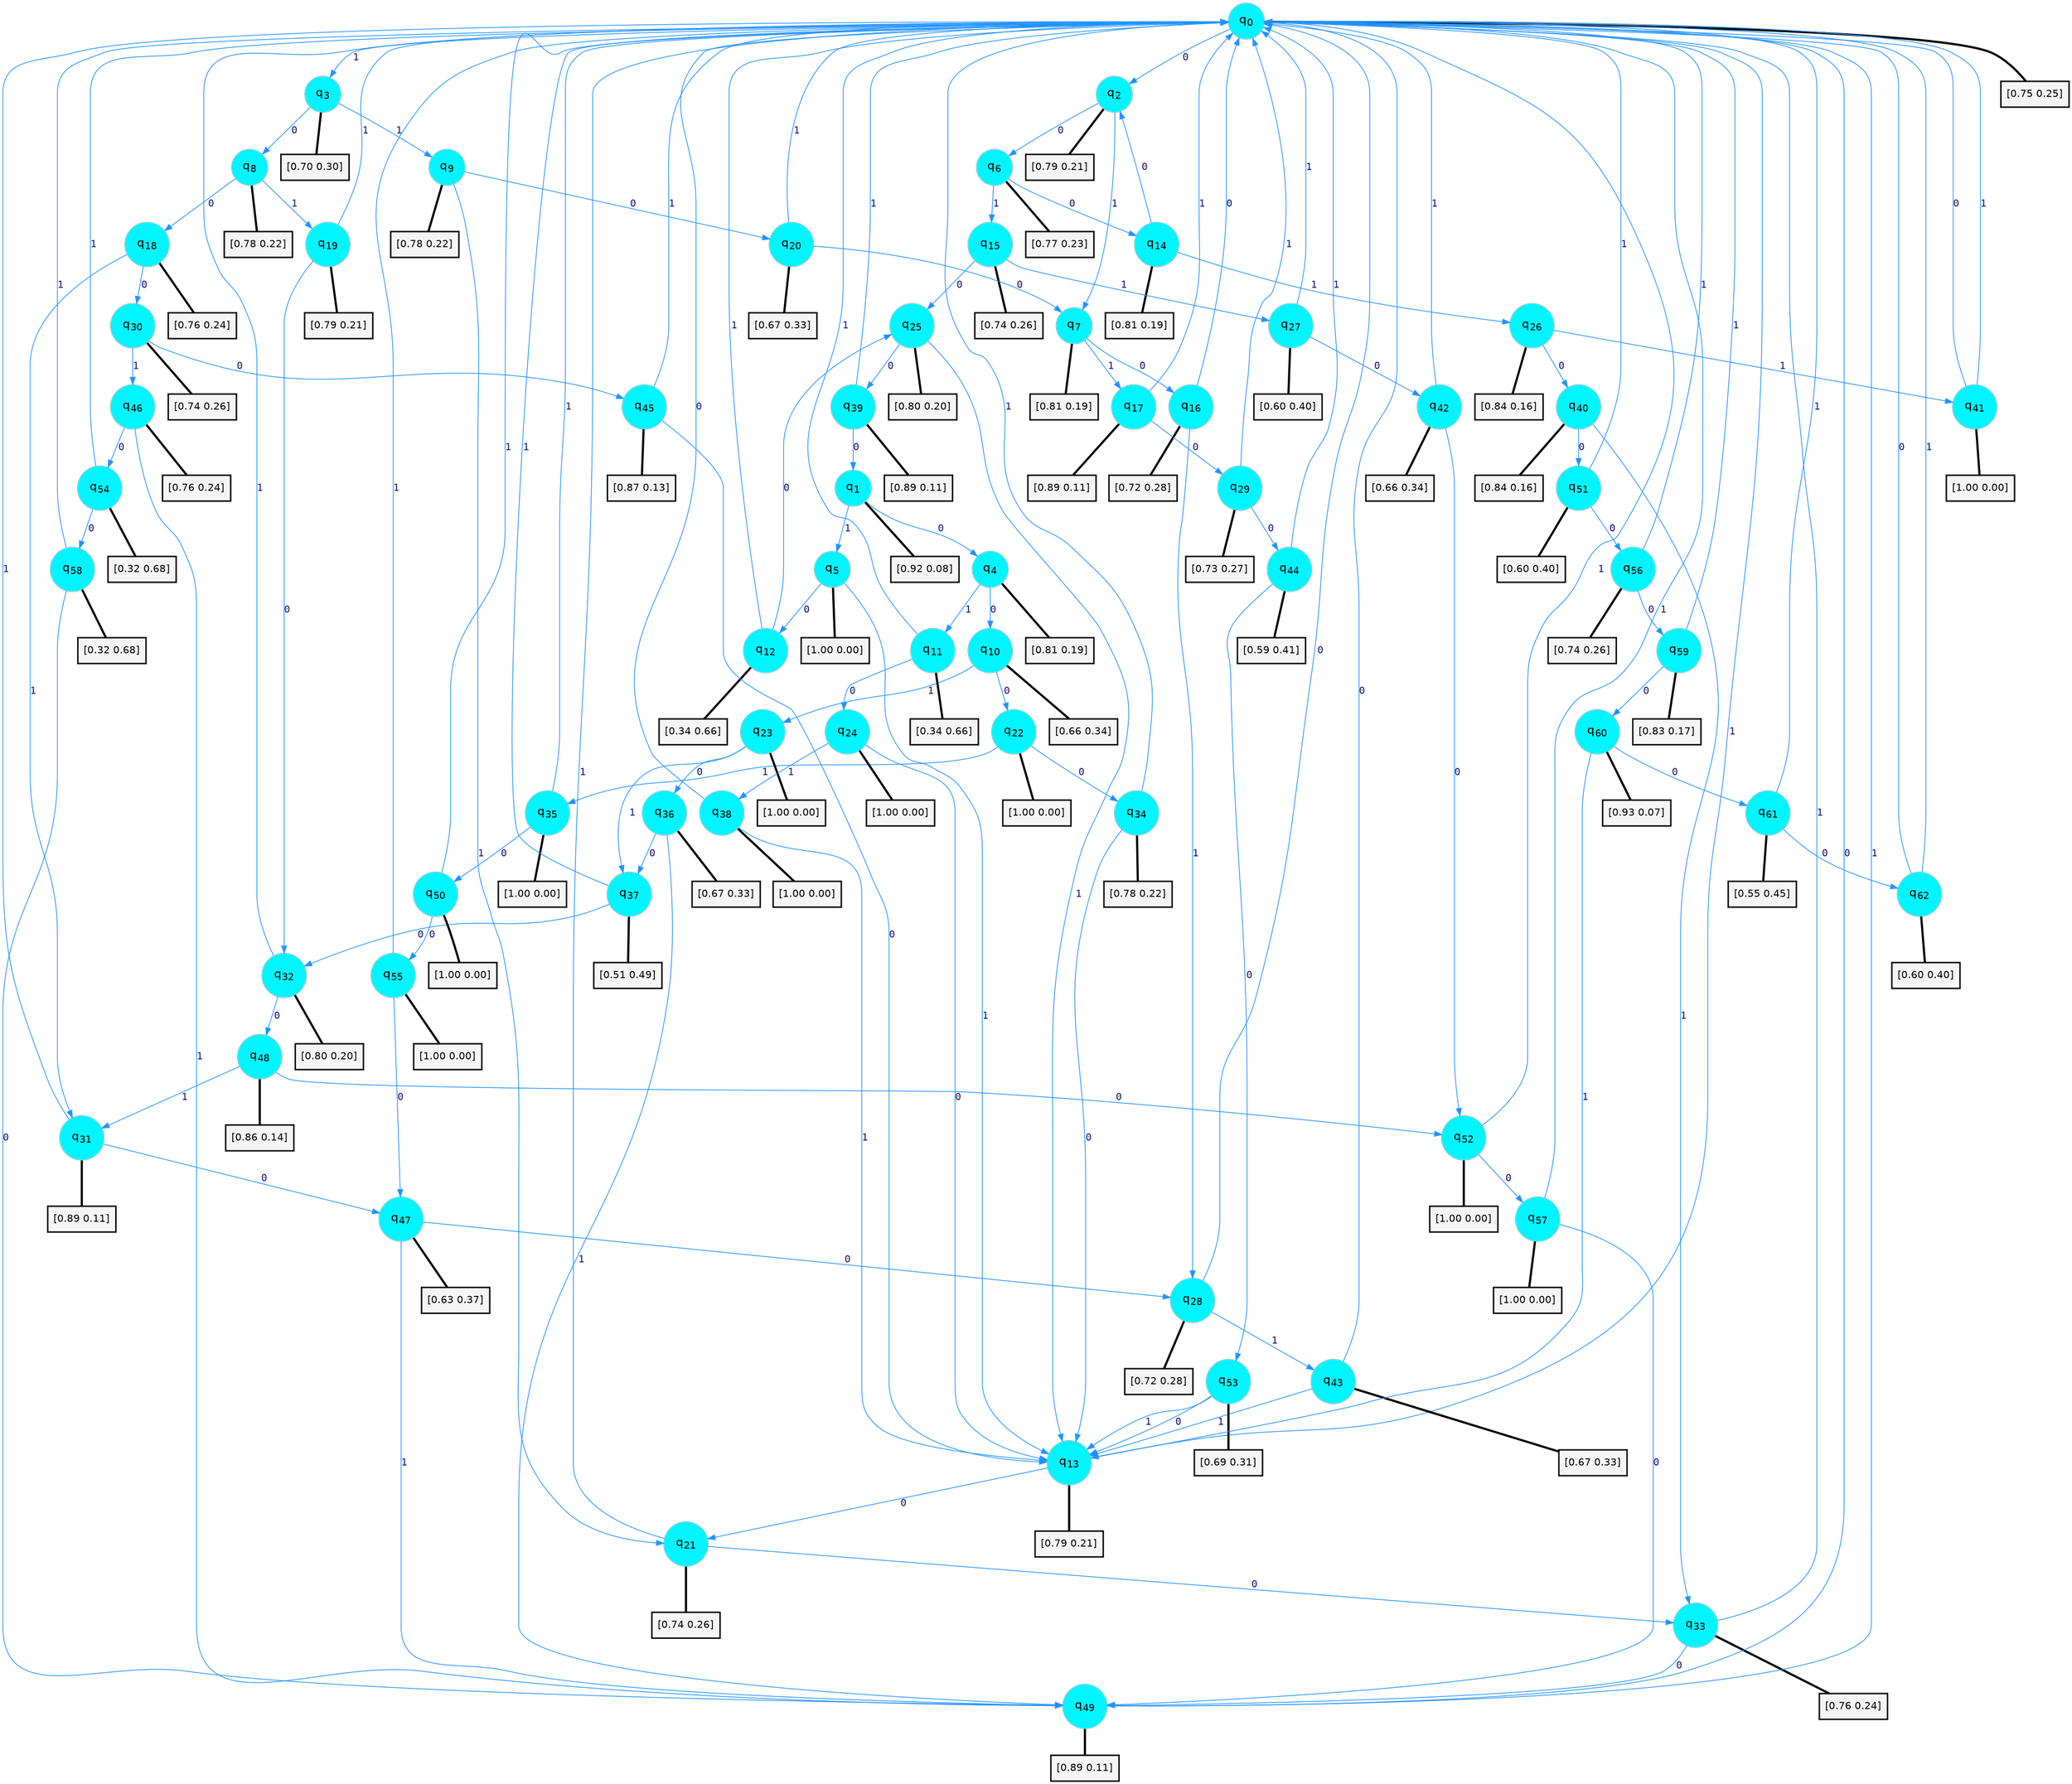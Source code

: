digraph G {
graph [
bgcolor=transparent, dpi=300, rankdir=TD, size="40,25"];
node [
color=gray, fillcolor=turquoise1, fontcolor=black, fontname=Helvetica, fontsize=16, fontweight=bold, shape=circle, style=filled];
edge [
arrowsize=1, color=dodgerblue1, fontcolor=midnightblue, fontname=courier, fontweight=bold, penwidth=1, style=solid, weight=20];
0[label=<q<SUB>0</SUB>>];
1[label=<q<SUB>1</SUB>>];
2[label=<q<SUB>2</SUB>>];
3[label=<q<SUB>3</SUB>>];
4[label=<q<SUB>4</SUB>>];
5[label=<q<SUB>5</SUB>>];
6[label=<q<SUB>6</SUB>>];
7[label=<q<SUB>7</SUB>>];
8[label=<q<SUB>8</SUB>>];
9[label=<q<SUB>9</SUB>>];
10[label=<q<SUB>10</SUB>>];
11[label=<q<SUB>11</SUB>>];
12[label=<q<SUB>12</SUB>>];
13[label=<q<SUB>13</SUB>>];
14[label=<q<SUB>14</SUB>>];
15[label=<q<SUB>15</SUB>>];
16[label=<q<SUB>16</SUB>>];
17[label=<q<SUB>17</SUB>>];
18[label=<q<SUB>18</SUB>>];
19[label=<q<SUB>19</SUB>>];
20[label=<q<SUB>20</SUB>>];
21[label=<q<SUB>21</SUB>>];
22[label=<q<SUB>22</SUB>>];
23[label=<q<SUB>23</SUB>>];
24[label=<q<SUB>24</SUB>>];
25[label=<q<SUB>25</SUB>>];
26[label=<q<SUB>26</SUB>>];
27[label=<q<SUB>27</SUB>>];
28[label=<q<SUB>28</SUB>>];
29[label=<q<SUB>29</SUB>>];
30[label=<q<SUB>30</SUB>>];
31[label=<q<SUB>31</SUB>>];
32[label=<q<SUB>32</SUB>>];
33[label=<q<SUB>33</SUB>>];
34[label=<q<SUB>34</SUB>>];
35[label=<q<SUB>35</SUB>>];
36[label=<q<SUB>36</SUB>>];
37[label=<q<SUB>37</SUB>>];
38[label=<q<SUB>38</SUB>>];
39[label=<q<SUB>39</SUB>>];
40[label=<q<SUB>40</SUB>>];
41[label=<q<SUB>41</SUB>>];
42[label=<q<SUB>42</SUB>>];
43[label=<q<SUB>43</SUB>>];
44[label=<q<SUB>44</SUB>>];
45[label=<q<SUB>45</SUB>>];
46[label=<q<SUB>46</SUB>>];
47[label=<q<SUB>47</SUB>>];
48[label=<q<SUB>48</SUB>>];
49[label=<q<SUB>49</SUB>>];
50[label=<q<SUB>50</SUB>>];
51[label=<q<SUB>51</SUB>>];
52[label=<q<SUB>52</SUB>>];
53[label=<q<SUB>53</SUB>>];
54[label=<q<SUB>54</SUB>>];
55[label=<q<SUB>55</SUB>>];
56[label=<q<SUB>56</SUB>>];
57[label=<q<SUB>57</SUB>>];
58[label=<q<SUB>58</SUB>>];
59[label=<q<SUB>59</SUB>>];
60[label=<q<SUB>60</SUB>>];
61[label=<q<SUB>61</SUB>>];
62[label=<q<SUB>62</SUB>>];
63[label="[0.75 0.25]", shape=box,fontcolor=black, fontname=Helvetica, fontsize=14, penwidth=2, fillcolor=whitesmoke,color=black];
64[label="[0.92 0.08]", shape=box,fontcolor=black, fontname=Helvetica, fontsize=14, penwidth=2, fillcolor=whitesmoke,color=black];
65[label="[0.79 0.21]", shape=box,fontcolor=black, fontname=Helvetica, fontsize=14, penwidth=2, fillcolor=whitesmoke,color=black];
66[label="[0.70 0.30]", shape=box,fontcolor=black, fontname=Helvetica, fontsize=14, penwidth=2, fillcolor=whitesmoke,color=black];
67[label="[0.81 0.19]", shape=box,fontcolor=black, fontname=Helvetica, fontsize=14, penwidth=2, fillcolor=whitesmoke,color=black];
68[label="[1.00 0.00]", shape=box,fontcolor=black, fontname=Helvetica, fontsize=14, penwidth=2, fillcolor=whitesmoke,color=black];
69[label="[0.77 0.23]", shape=box,fontcolor=black, fontname=Helvetica, fontsize=14, penwidth=2, fillcolor=whitesmoke,color=black];
70[label="[0.81 0.19]", shape=box,fontcolor=black, fontname=Helvetica, fontsize=14, penwidth=2, fillcolor=whitesmoke,color=black];
71[label="[0.78 0.22]", shape=box,fontcolor=black, fontname=Helvetica, fontsize=14, penwidth=2, fillcolor=whitesmoke,color=black];
72[label="[0.78 0.22]", shape=box,fontcolor=black, fontname=Helvetica, fontsize=14, penwidth=2, fillcolor=whitesmoke,color=black];
73[label="[0.66 0.34]", shape=box,fontcolor=black, fontname=Helvetica, fontsize=14, penwidth=2, fillcolor=whitesmoke,color=black];
74[label="[0.34 0.66]", shape=box,fontcolor=black, fontname=Helvetica, fontsize=14, penwidth=2, fillcolor=whitesmoke,color=black];
75[label="[0.34 0.66]", shape=box,fontcolor=black, fontname=Helvetica, fontsize=14, penwidth=2, fillcolor=whitesmoke,color=black];
76[label="[0.79 0.21]", shape=box,fontcolor=black, fontname=Helvetica, fontsize=14, penwidth=2, fillcolor=whitesmoke,color=black];
77[label="[0.81 0.19]", shape=box,fontcolor=black, fontname=Helvetica, fontsize=14, penwidth=2, fillcolor=whitesmoke,color=black];
78[label="[0.74 0.26]", shape=box,fontcolor=black, fontname=Helvetica, fontsize=14, penwidth=2, fillcolor=whitesmoke,color=black];
79[label="[0.72 0.28]", shape=box,fontcolor=black, fontname=Helvetica, fontsize=14, penwidth=2, fillcolor=whitesmoke,color=black];
80[label="[0.89 0.11]", shape=box,fontcolor=black, fontname=Helvetica, fontsize=14, penwidth=2, fillcolor=whitesmoke,color=black];
81[label="[0.76 0.24]", shape=box,fontcolor=black, fontname=Helvetica, fontsize=14, penwidth=2, fillcolor=whitesmoke,color=black];
82[label="[0.79 0.21]", shape=box,fontcolor=black, fontname=Helvetica, fontsize=14, penwidth=2, fillcolor=whitesmoke,color=black];
83[label="[0.67 0.33]", shape=box,fontcolor=black, fontname=Helvetica, fontsize=14, penwidth=2, fillcolor=whitesmoke,color=black];
84[label="[0.74 0.26]", shape=box,fontcolor=black, fontname=Helvetica, fontsize=14, penwidth=2, fillcolor=whitesmoke,color=black];
85[label="[1.00 0.00]", shape=box,fontcolor=black, fontname=Helvetica, fontsize=14, penwidth=2, fillcolor=whitesmoke,color=black];
86[label="[1.00 0.00]", shape=box,fontcolor=black, fontname=Helvetica, fontsize=14, penwidth=2, fillcolor=whitesmoke,color=black];
87[label="[1.00 0.00]", shape=box,fontcolor=black, fontname=Helvetica, fontsize=14, penwidth=2, fillcolor=whitesmoke,color=black];
88[label="[0.80 0.20]", shape=box,fontcolor=black, fontname=Helvetica, fontsize=14, penwidth=2, fillcolor=whitesmoke,color=black];
89[label="[0.84 0.16]", shape=box,fontcolor=black, fontname=Helvetica, fontsize=14, penwidth=2, fillcolor=whitesmoke,color=black];
90[label="[0.60 0.40]", shape=box,fontcolor=black, fontname=Helvetica, fontsize=14, penwidth=2, fillcolor=whitesmoke,color=black];
91[label="[0.72 0.28]", shape=box,fontcolor=black, fontname=Helvetica, fontsize=14, penwidth=2, fillcolor=whitesmoke,color=black];
92[label="[0.73 0.27]", shape=box,fontcolor=black, fontname=Helvetica, fontsize=14, penwidth=2, fillcolor=whitesmoke,color=black];
93[label="[0.74 0.26]", shape=box,fontcolor=black, fontname=Helvetica, fontsize=14, penwidth=2, fillcolor=whitesmoke,color=black];
94[label="[0.89 0.11]", shape=box,fontcolor=black, fontname=Helvetica, fontsize=14, penwidth=2, fillcolor=whitesmoke,color=black];
95[label="[0.80 0.20]", shape=box,fontcolor=black, fontname=Helvetica, fontsize=14, penwidth=2, fillcolor=whitesmoke,color=black];
96[label="[0.76 0.24]", shape=box,fontcolor=black, fontname=Helvetica, fontsize=14, penwidth=2, fillcolor=whitesmoke,color=black];
97[label="[0.78 0.22]", shape=box,fontcolor=black, fontname=Helvetica, fontsize=14, penwidth=2, fillcolor=whitesmoke,color=black];
98[label="[1.00 0.00]", shape=box,fontcolor=black, fontname=Helvetica, fontsize=14, penwidth=2, fillcolor=whitesmoke,color=black];
99[label="[0.67 0.33]", shape=box,fontcolor=black, fontname=Helvetica, fontsize=14, penwidth=2, fillcolor=whitesmoke,color=black];
100[label="[0.51 0.49]", shape=box,fontcolor=black, fontname=Helvetica, fontsize=14, penwidth=2, fillcolor=whitesmoke,color=black];
101[label="[1.00 0.00]", shape=box,fontcolor=black, fontname=Helvetica, fontsize=14, penwidth=2, fillcolor=whitesmoke,color=black];
102[label="[0.89 0.11]", shape=box,fontcolor=black, fontname=Helvetica, fontsize=14, penwidth=2, fillcolor=whitesmoke,color=black];
103[label="[0.84 0.16]", shape=box,fontcolor=black, fontname=Helvetica, fontsize=14, penwidth=2, fillcolor=whitesmoke,color=black];
104[label="[1.00 0.00]", shape=box,fontcolor=black, fontname=Helvetica, fontsize=14, penwidth=2, fillcolor=whitesmoke,color=black];
105[label="[0.66 0.34]", shape=box,fontcolor=black, fontname=Helvetica, fontsize=14, penwidth=2, fillcolor=whitesmoke,color=black];
106[label="[0.67 0.33]", shape=box,fontcolor=black, fontname=Helvetica, fontsize=14, penwidth=2, fillcolor=whitesmoke,color=black];
107[label="[0.59 0.41]", shape=box,fontcolor=black, fontname=Helvetica, fontsize=14, penwidth=2, fillcolor=whitesmoke,color=black];
108[label="[0.87 0.13]", shape=box,fontcolor=black, fontname=Helvetica, fontsize=14, penwidth=2, fillcolor=whitesmoke,color=black];
109[label="[0.76 0.24]", shape=box,fontcolor=black, fontname=Helvetica, fontsize=14, penwidth=2, fillcolor=whitesmoke,color=black];
110[label="[0.63 0.37]", shape=box,fontcolor=black, fontname=Helvetica, fontsize=14, penwidth=2, fillcolor=whitesmoke,color=black];
111[label="[0.86 0.14]", shape=box,fontcolor=black, fontname=Helvetica, fontsize=14, penwidth=2, fillcolor=whitesmoke,color=black];
112[label="[0.89 0.11]", shape=box,fontcolor=black, fontname=Helvetica, fontsize=14, penwidth=2, fillcolor=whitesmoke,color=black];
113[label="[1.00 0.00]", shape=box,fontcolor=black, fontname=Helvetica, fontsize=14, penwidth=2, fillcolor=whitesmoke,color=black];
114[label="[0.60 0.40]", shape=box,fontcolor=black, fontname=Helvetica, fontsize=14, penwidth=2, fillcolor=whitesmoke,color=black];
115[label="[1.00 0.00]", shape=box,fontcolor=black, fontname=Helvetica, fontsize=14, penwidth=2, fillcolor=whitesmoke,color=black];
116[label="[0.69 0.31]", shape=box,fontcolor=black, fontname=Helvetica, fontsize=14, penwidth=2, fillcolor=whitesmoke,color=black];
117[label="[0.32 0.68]", shape=box,fontcolor=black, fontname=Helvetica, fontsize=14, penwidth=2, fillcolor=whitesmoke,color=black];
118[label="[1.00 0.00]", shape=box,fontcolor=black, fontname=Helvetica, fontsize=14, penwidth=2, fillcolor=whitesmoke,color=black];
119[label="[0.74 0.26]", shape=box,fontcolor=black, fontname=Helvetica, fontsize=14, penwidth=2, fillcolor=whitesmoke,color=black];
120[label="[1.00 0.00]", shape=box,fontcolor=black, fontname=Helvetica, fontsize=14, penwidth=2, fillcolor=whitesmoke,color=black];
121[label="[0.32 0.68]", shape=box,fontcolor=black, fontname=Helvetica, fontsize=14, penwidth=2, fillcolor=whitesmoke,color=black];
122[label="[0.83 0.17]", shape=box,fontcolor=black, fontname=Helvetica, fontsize=14, penwidth=2, fillcolor=whitesmoke,color=black];
123[label="[0.93 0.07]", shape=box,fontcolor=black, fontname=Helvetica, fontsize=14, penwidth=2, fillcolor=whitesmoke,color=black];
124[label="[0.55 0.45]", shape=box,fontcolor=black, fontname=Helvetica, fontsize=14, penwidth=2, fillcolor=whitesmoke,color=black];
125[label="[0.60 0.40]", shape=box,fontcolor=black, fontname=Helvetica, fontsize=14, penwidth=2, fillcolor=whitesmoke,color=black];
0->2 [label=0];
0->3 [label=1];
0->63 [arrowhead=none, penwidth=3,color=black];
1->4 [label=0];
1->5 [label=1];
1->64 [arrowhead=none, penwidth=3,color=black];
2->6 [label=0];
2->7 [label=1];
2->65 [arrowhead=none, penwidth=3,color=black];
3->8 [label=0];
3->9 [label=1];
3->66 [arrowhead=none, penwidth=3,color=black];
4->10 [label=0];
4->11 [label=1];
4->67 [arrowhead=none, penwidth=3,color=black];
5->12 [label=0];
5->13 [label=1];
5->68 [arrowhead=none, penwidth=3,color=black];
6->14 [label=0];
6->15 [label=1];
6->69 [arrowhead=none, penwidth=3,color=black];
7->16 [label=0];
7->17 [label=1];
7->70 [arrowhead=none, penwidth=3,color=black];
8->18 [label=0];
8->19 [label=1];
8->71 [arrowhead=none, penwidth=3,color=black];
9->20 [label=0];
9->21 [label=1];
9->72 [arrowhead=none, penwidth=3,color=black];
10->22 [label=0];
10->23 [label=1];
10->73 [arrowhead=none, penwidth=3,color=black];
11->24 [label=0];
11->0 [label=1];
11->74 [arrowhead=none, penwidth=3,color=black];
12->25 [label=0];
12->0 [label=1];
12->75 [arrowhead=none, penwidth=3,color=black];
13->21 [label=0];
13->0 [label=1];
13->76 [arrowhead=none, penwidth=3,color=black];
14->2 [label=0];
14->26 [label=1];
14->77 [arrowhead=none, penwidth=3,color=black];
15->25 [label=0];
15->27 [label=1];
15->78 [arrowhead=none, penwidth=3,color=black];
16->0 [label=0];
16->28 [label=1];
16->79 [arrowhead=none, penwidth=3,color=black];
17->29 [label=0];
17->0 [label=1];
17->80 [arrowhead=none, penwidth=3,color=black];
18->30 [label=0];
18->31 [label=1];
18->81 [arrowhead=none, penwidth=3,color=black];
19->32 [label=0];
19->0 [label=1];
19->82 [arrowhead=none, penwidth=3,color=black];
20->7 [label=0];
20->0 [label=1];
20->83 [arrowhead=none, penwidth=3,color=black];
21->33 [label=0];
21->0 [label=1];
21->84 [arrowhead=none, penwidth=3,color=black];
22->34 [label=0];
22->35 [label=1];
22->85 [arrowhead=none, penwidth=3,color=black];
23->36 [label=0];
23->37 [label=1];
23->86 [arrowhead=none, penwidth=3,color=black];
24->13 [label=0];
24->38 [label=1];
24->87 [arrowhead=none, penwidth=3,color=black];
25->39 [label=0];
25->13 [label=1];
25->88 [arrowhead=none, penwidth=3,color=black];
26->40 [label=0];
26->41 [label=1];
26->89 [arrowhead=none, penwidth=3,color=black];
27->42 [label=0];
27->0 [label=1];
27->90 [arrowhead=none, penwidth=3,color=black];
28->0 [label=0];
28->43 [label=1];
28->91 [arrowhead=none, penwidth=3,color=black];
29->44 [label=0];
29->0 [label=1];
29->92 [arrowhead=none, penwidth=3,color=black];
30->45 [label=0];
30->46 [label=1];
30->93 [arrowhead=none, penwidth=3,color=black];
31->47 [label=0];
31->0 [label=1];
31->94 [arrowhead=none, penwidth=3,color=black];
32->48 [label=0];
32->0 [label=1];
32->95 [arrowhead=none, penwidth=3,color=black];
33->49 [label=0];
33->0 [label=1];
33->96 [arrowhead=none, penwidth=3,color=black];
34->13 [label=0];
34->0 [label=1];
34->97 [arrowhead=none, penwidth=3,color=black];
35->50 [label=0];
35->0 [label=1];
35->98 [arrowhead=none, penwidth=3,color=black];
36->37 [label=0];
36->49 [label=1];
36->99 [arrowhead=none, penwidth=3,color=black];
37->32 [label=0];
37->0 [label=1];
37->100 [arrowhead=none, penwidth=3,color=black];
38->0 [label=0];
38->13 [label=1];
38->101 [arrowhead=none, penwidth=3,color=black];
39->1 [label=0];
39->0 [label=1];
39->102 [arrowhead=none, penwidth=3,color=black];
40->51 [label=0];
40->33 [label=1];
40->103 [arrowhead=none, penwidth=3,color=black];
41->0 [label=0];
41->0 [label=1];
41->104 [arrowhead=none, penwidth=3,color=black];
42->52 [label=0];
42->0 [label=1];
42->105 [arrowhead=none, penwidth=3,color=black];
43->0 [label=0];
43->13 [label=1];
43->106 [arrowhead=none, penwidth=3,color=black];
44->53 [label=0];
44->0 [label=1];
44->107 [arrowhead=none, penwidth=3,color=black];
45->13 [label=0];
45->0 [label=1];
45->108 [arrowhead=none, penwidth=3,color=black];
46->54 [label=0];
46->49 [label=1];
46->109 [arrowhead=none, penwidth=3,color=black];
47->28 [label=0];
47->49 [label=1];
47->110 [arrowhead=none, penwidth=3,color=black];
48->52 [label=0];
48->31 [label=1];
48->111 [arrowhead=none, penwidth=3,color=black];
49->0 [label=0];
49->0 [label=1];
49->112 [arrowhead=none, penwidth=3,color=black];
50->55 [label=0];
50->0 [label=1];
50->113 [arrowhead=none, penwidth=3,color=black];
51->56 [label=0];
51->0 [label=1];
51->114 [arrowhead=none, penwidth=3,color=black];
52->57 [label=0];
52->0 [label=1];
52->115 [arrowhead=none, penwidth=3,color=black];
53->13 [label=0];
53->13 [label=1];
53->116 [arrowhead=none, penwidth=3,color=black];
54->58 [label=0];
54->0 [label=1];
54->117 [arrowhead=none, penwidth=3,color=black];
55->47 [label=0];
55->0 [label=1];
55->118 [arrowhead=none, penwidth=3,color=black];
56->59 [label=0];
56->0 [label=1];
56->119 [arrowhead=none, penwidth=3,color=black];
57->49 [label=0];
57->0 [label=1];
57->120 [arrowhead=none, penwidth=3,color=black];
58->49 [label=0];
58->0 [label=1];
58->121 [arrowhead=none, penwidth=3,color=black];
59->60 [label=0];
59->0 [label=1];
59->122 [arrowhead=none, penwidth=3,color=black];
60->61 [label=0];
60->13 [label=1];
60->123 [arrowhead=none, penwidth=3,color=black];
61->62 [label=0];
61->0 [label=1];
61->124 [arrowhead=none, penwidth=3,color=black];
62->0 [label=0];
62->0 [label=1];
62->125 [arrowhead=none, penwidth=3,color=black];
}
